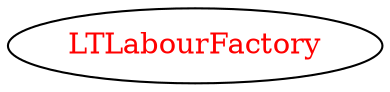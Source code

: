 digraph dependencyGraph {
 concentrate=true;
 ranksep="2.0";
 rankdir="LR"; 
 splines="ortho";
"LTLabourFactory" [fontcolor="red"];
}